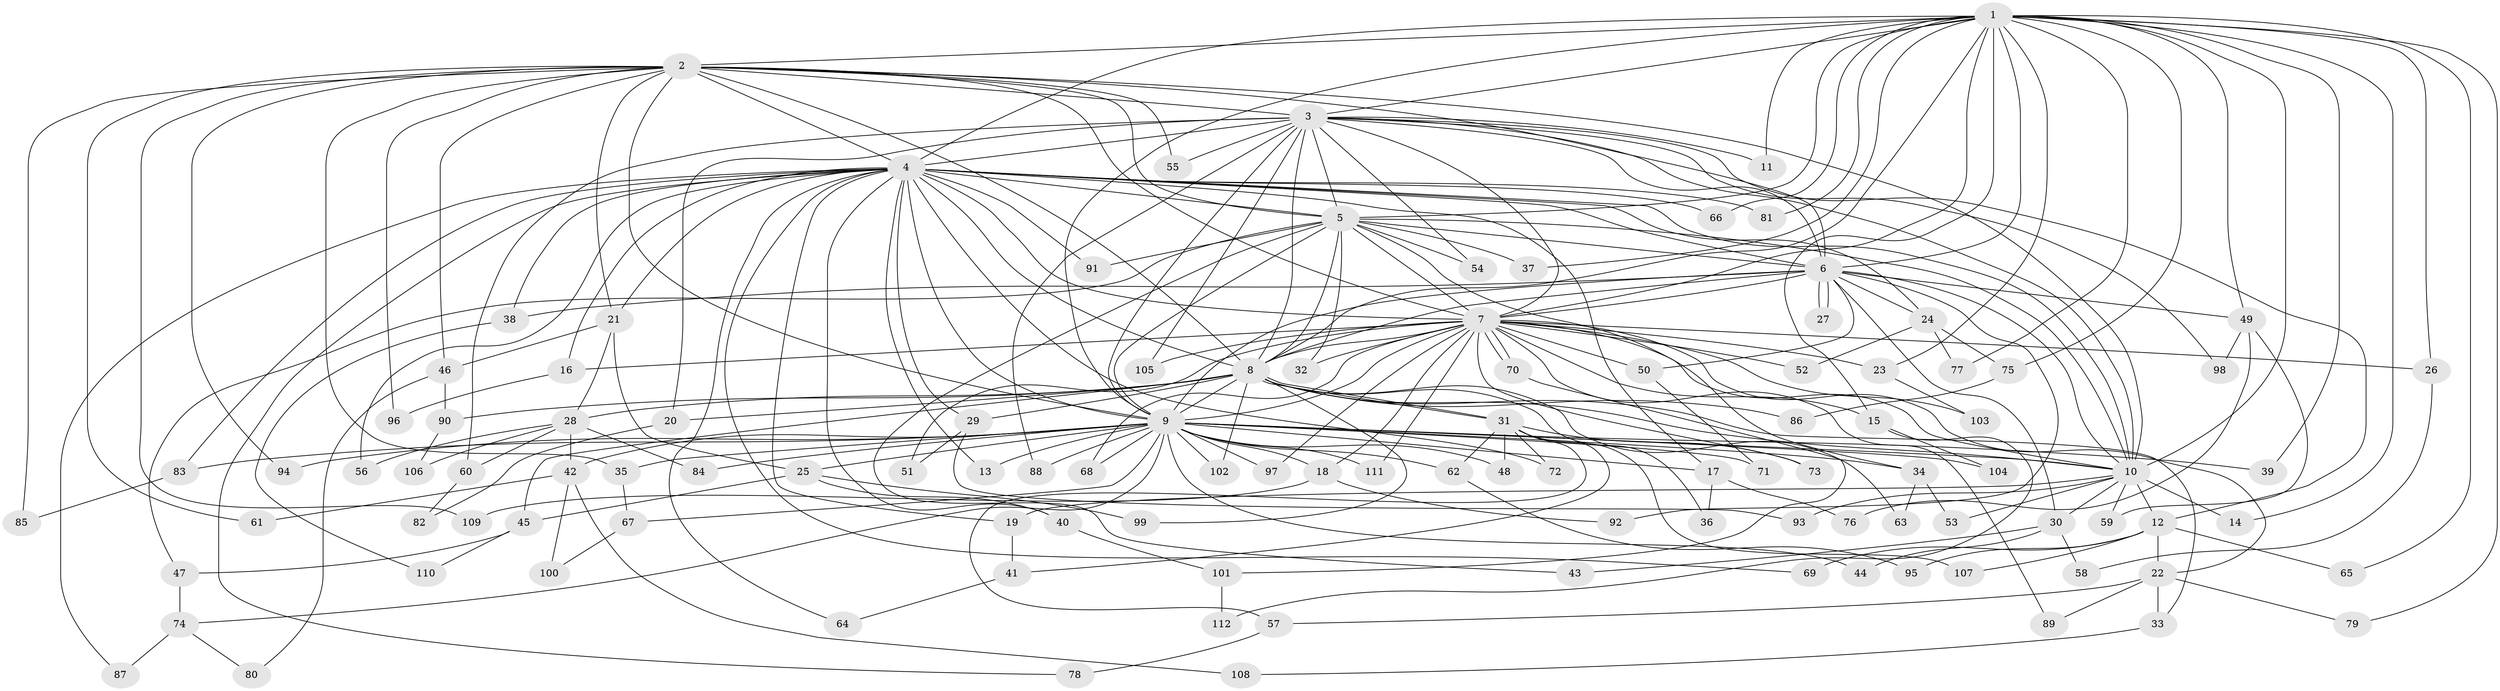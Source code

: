 // Generated by graph-tools (version 1.1) at 2025/49/03/09/25 03:49:31]
// undirected, 112 vertices, 249 edges
graph export_dot {
graph [start="1"]
  node [color=gray90,style=filled];
  1;
  2;
  3;
  4;
  5;
  6;
  7;
  8;
  9;
  10;
  11;
  12;
  13;
  14;
  15;
  16;
  17;
  18;
  19;
  20;
  21;
  22;
  23;
  24;
  25;
  26;
  27;
  28;
  29;
  30;
  31;
  32;
  33;
  34;
  35;
  36;
  37;
  38;
  39;
  40;
  41;
  42;
  43;
  44;
  45;
  46;
  47;
  48;
  49;
  50;
  51;
  52;
  53;
  54;
  55;
  56;
  57;
  58;
  59;
  60;
  61;
  62;
  63;
  64;
  65;
  66;
  67;
  68;
  69;
  70;
  71;
  72;
  73;
  74;
  75;
  76;
  77;
  78;
  79;
  80;
  81;
  82;
  83;
  84;
  85;
  86;
  87;
  88;
  89;
  90;
  91;
  92;
  93;
  94;
  95;
  96;
  97;
  98;
  99;
  100;
  101;
  102;
  103;
  104;
  105;
  106;
  107;
  108;
  109;
  110;
  111;
  112;
  1 -- 2;
  1 -- 3;
  1 -- 4;
  1 -- 5;
  1 -- 6;
  1 -- 7;
  1 -- 8;
  1 -- 9;
  1 -- 10;
  1 -- 11;
  1 -- 14;
  1 -- 15;
  1 -- 23;
  1 -- 26;
  1 -- 37;
  1 -- 39;
  1 -- 49;
  1 -- 65;
  1 -- 66;
  1 -- 75;
  1 -- 77;
  1 -- 79;
  1 -- 81;
  2 -- 3;
  2 -- 4;
  2 -- 5;
  2 -- 6;
  2 -- 7;
  2 -- 8;
  2 -- 9;
  2 -- 10;
  2 -- 21;
  2 -- 35;
  2 -- 46;
  2 -- 55;
  2 -- 61;
  2 -- 85;
  2 -- 94;
  2 -- 96;
  2 -- 109;
  3 -- 4;
  3 -- 5;
  3 -- 6;
  3 -- 7;
  3 -- 8;
  3 -- 9;
  3 -- 10;
  3 -- 11;
  3 -- 12;
  3 -- 20;
  3 -- 54;
  3 -- 55;
  3 -- 60;
  3 -- 88;
  3 -- 98;
  3 -- 105;
  4 -- 5;
  4 -- 6;
  4 -- 7;
  4 -- 8;
  4 -- 9;
  4 -- 10;
  4 -- 13;
  4 -- 16;
  4 -- 17;
  4 -- 19;
  4 -- 21;
  4 -- 24;
  4 -- 29;
  4 -- 38;
  4 -- 40;
  4 -- 56;
  4 -- 64;
  4 -- 66;
  4 -- 69;
  4 -- 72;
  4 -- 78;
  4 -- 81;
  4 -- 83;
  4 -- 87;
  4 -- 91;
  5 -- 6;
  5 -- 7;
  5 -- 8;
  5 -- 9;
  5 -- 10;
  5 -- 32;
  5 -- 34;
  5 -- 37;
  5 -- 43;
  5 -- 47;
  5 -- 54;
  5 -- 91;
  6 -- 7;
  6 -- 8;
  6 -- 9;
  6 -- 10;
  6 -- 24;
  6 -- 27;
  6 -- 27;
  6 -- 30;
  6 -- 38;
  6 -- 49;
  6 -- 50;
  6 -- 92;
  7 -- 8;
  7 -- 9;
  7 -- 10;
  7 -- 15;
  7 -- 16;
  7 -- 18;
  7 -- 22;
  7 -- 23;
  7 -- 26;
  7 -- 32;
  7 -- 50;
  7 -- 51;
  7 -- 52;
  7 -- 68;
  7 -- 70;
  7 -- 70;
  7 -- 73;
  7 -- 89;
  7 -- 97;
  7 -- 103;
  7 -- 105;
  7 -- 111;
  8 -- 9;
  8 -- 10;
  8 -- 20;
  8 -- 28;
  8 -- 29;
  8 -- 31;
  8 -- 31;
  8 -- 33;
  8 -- 36;
  8 -- 45;
  8 -- 63;
  8 -- 86;
  8 -- 90;
  8 -- 99;
  8 -- 102;
  9 -- 10;
  9 -- 13;
  9 -- 17;
  9 -- 18;
  9 -- 25;
  9 -- 34;
  9 -- 35;
  9 -- 39;
  9 -- 42;
  9 -- 44;
  9 -- 48;
  9 -- 62;
  9 -- 67;
  9 -- 68;
  9 -- 71;
  9 -- 74;
  9 -- 83;
  9 -- 84;
  9 -- 88;
  9 -- 94;
  9 -- 97;
  9 -- 102;
  9 -- 104;
  9 -- 111;
  10 -- 12;
  10 -- 14;
  10 -- 19;
  10 -- 30;
  10 -- 53;
  10 -- 59;
  10 -- 93;
  12 -- 22;
  12 -- 65;
  12 -- 69;
  12 -- 95;
  12 -- 107;
  15 -- 104;
  15 -- 112;
  16 -- 96;
  17 -- 36;
  17 -- 76;
  18 -- 92;
  18 -- 109;
  19 -- 41;
  20 -- 82;
  21 -- 25;
  21 -- 28;
  21 -- 46;
  22 -- 33;
  22 -- 57;
  22 -- 79;
  22 -- 89;
  23 -- 103;
  24 -- 52;
  24 -- 75;
  24 -- 77;
  25 -- 40;
  25 -- 45;
  25 -- 99;
  26 -- 58;
  28 -- 42;
  28 -- 56;
  28 -- 60;
  28 -- 84;
  28 -- 106;
  29 -- 51;
  29 -- 93;
  30 -- 43;
  30 -- 44;
  30 -- 58;
  31 -- 41;
  31 -- 48;
  31 -- 57;
  31 -- 62;
  31 -- 72;
  31 -- 73;
  31 -- 107;
  33 -- 108;
  34 -- 53;
  34 -- 63;
  35 -- 67;
  38 -- 110;
  40 -- 101;
  41 -- 64;
  42 -- 61;
  42 -- 100;
  42 -- 108;
  45 -- 47;
  45 -- 110;
  46 -- 80;
  46 -- 90;
  47 -- 74;
  49 -- 59;
  49 -- 76;
  49 -- 98;
  50 -- 71;
  57 -- 78;
  60 -- 82;
  62 -- 95;
  67 -- 100;
  70 -- 101;
  74 -- 80;
  74 -- 87;
  75 -- 86;
  83 -- 85;
  90 -- 106;
  101 -- 112;
}
